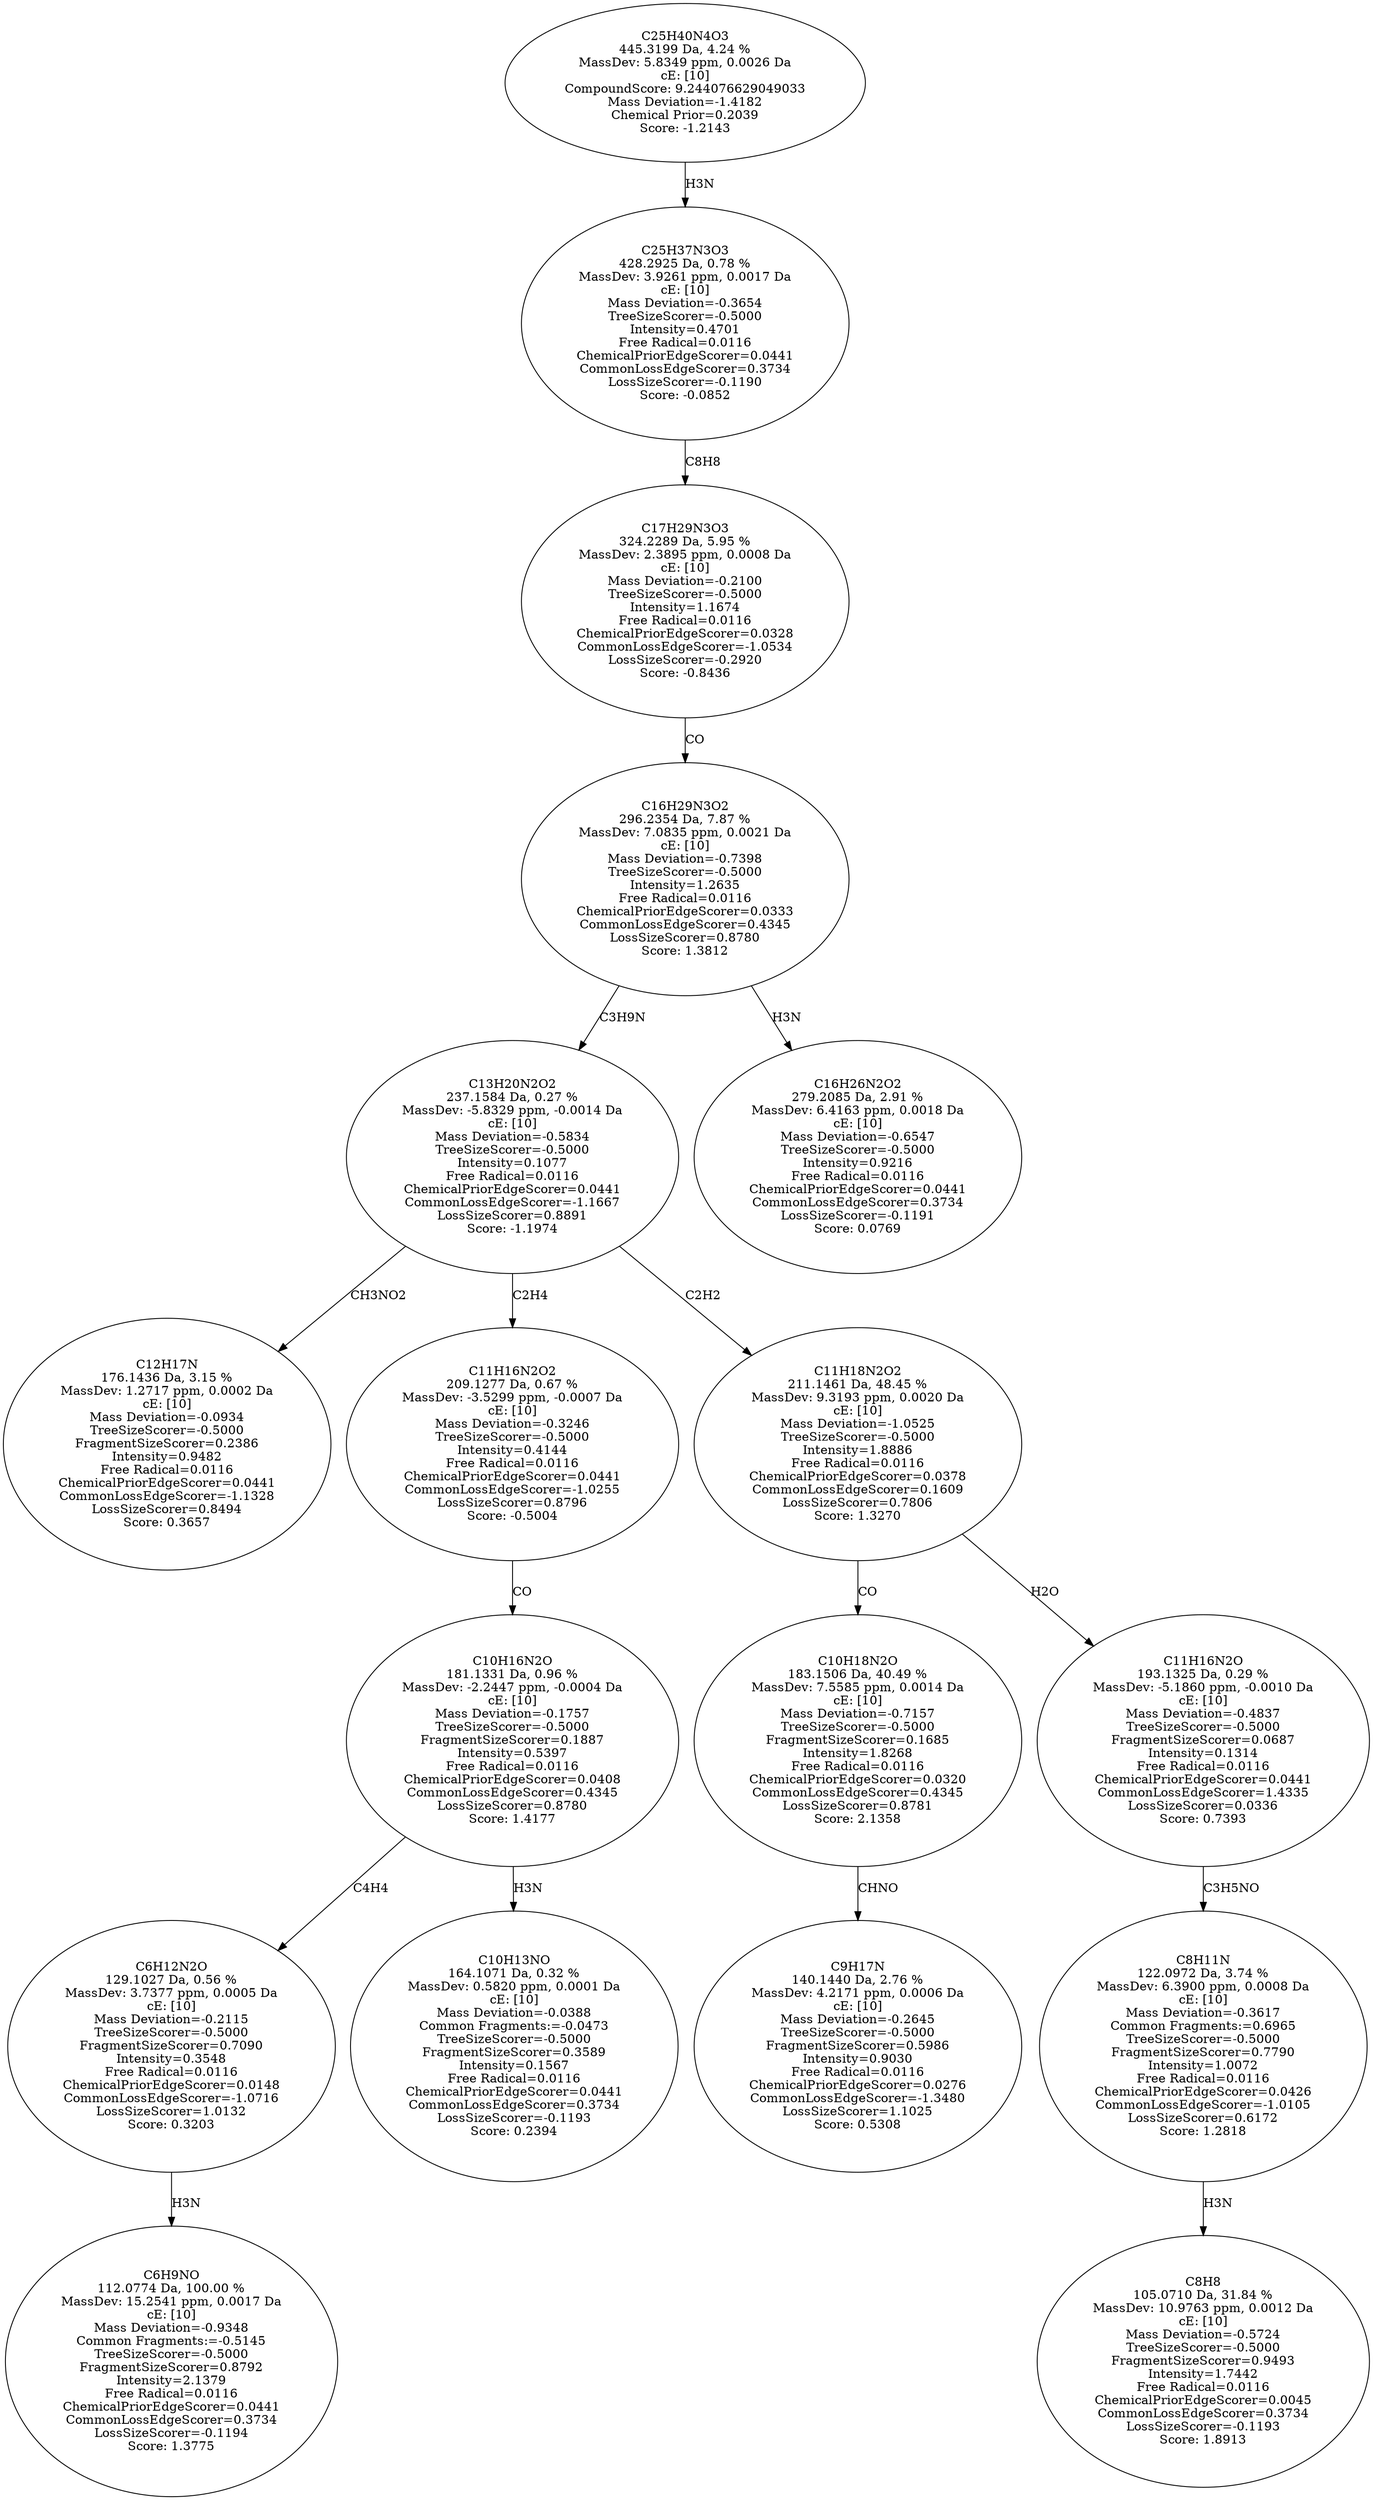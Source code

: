 strict digraph {
v1 [label="C12H17N\n176.1436 Da, 3.15 %\nMassDev: 1.2717 ppm, 0.0002 Da\ncE: [10]\nMass Deviation=-0.0934\nTreeSizeScorer=-0.5000\nFragmentSizeScorer=0.2386\nIntensity=0.9482\nFree Radical=0.0116\nChemicalPriorEdgeScorer=0.0441\nCommonLossEdgeScorer=-1.1328\nLossSizeScorer=0.8494\nScore: 0.3657"];
v2 [label="C6H9NO\n112.0774 Da, 100.00 %\nMassDev: 15.2541 ppm, 0.0017 Da\ncE: [10]\nMass Deviation=-0.9348\nCommon Fragments:=-0.5145\nTreeSizeScorer=-0.5000\nFragmentSizeScorer=0.8792\nIntensity=2.1379\nFree Radical=0.0116\nChemicalPriorEdgeScorer=0.0441\nCommonLossEdgeScorer=0.3734\nLossSizeScorer=-0.1194\nScore: 1.3775"];
v3 [label="C6H12N2O\n129.1027 Da, 0.56 %\nMassDev: 3.7377 ppm, 0.0005 Da\ncE: [10]\nMass Deviation=-0.2115\nTreeSizeScorer=-0.5000\nFragmentSizeScorer=0.7090\nIntensity=0.3548\nFree Radical=0.0116\nChemicalPriorEdgeScorer=0.0148\nCommonLossEdgeScorer=-1.0716\nLossSizeScorer=1.0132\nScore: 0.3203"];
v4 [label="C10H13NO\n164.1071 Da, 0.32 %\nMassDev: 0.5820 ppm, 0.0001 Da\ncE: [10]\nMass Deviation=-0.0388\nCommon Fragments:=-0.0473\nTreeSizeScorer=-0.5000\nFragmentSizeScorer=0.3589\nIntensity=0.1567\nFree Radical=0.0116\nChemicalPriorEdgeScorer=0.0441\nCommonLossEdgeScorer=0.3734\nLossSizeScorer=-0.1193\nScore: 0.2394"];
v5 [label="C10H16N2O\n181.1331 Da, 0.96 %\nMassDev: -2.2447 ppm, -0.0004 Da\ncE: [10]\nMass Deviation=-0.1757\nTreeSizeScorer=-0.5000\nFragmentSizeScorer=0.1887\nIntensity=0.5397\nFree Radical=0.0116\nChemicalPriorEdgeScorer=0.0408\nCommonLossEdgeScorer=0.4345\nLossSizeScorer=0.8780\nScore: 1.4177"];
v6 [label="C11H16N2O2\n209.1277 Da, 0.67 %\nMassDev: -3.5299 ppm, -0.0007 Da\ncE: [10]\nMass Deviation=-0.3246\nTreeSizeScorer=-0.5000\nIntensity=0.4144\nFree Radical=0.0116\nChemicalPriorEdgeScorer=0.0441\nCommonLossEdgeScorer=-1.0255\nLossSizeScorer=0.8796\nScore: -0.5004"];
v7 [label="C9H17N\n140.1440 Da, 2.76 %\nMassDev: 4.2171 ppm, 0.0006 Da\ncE: [10]\nMass Deviation=-0.2645\nTreeSizeScorer=-0.5000\nFragmentSizeScorer=0.5986\nIntensity=0.9030\nFree Radical=0.0116\nChemicalPriorEdgeScorer=0.0276\nCommonLossEdgeScorer=-1.3480\nLossSizeScorer=1.1025\nScore: 0.5308"];
v8 [label="C10H18N2O\n183.1506 Da, 40.49 %\nMassDev: 7.5585 ppm, 0.0014 Da\ncE: [10]\nMass Deviation=-0.7157\nTreeSizeScorer=-0.5000\nFragmentSizeScorer=0.1685\nIntensity=1.8268\nFree Radical=0.0116\nChemicalPriorEdgeScorer=0.0320\nCommonLossEdgeScorer=0.4345\nLossSizeScorer=0.8781\nScore: 2.1358"];
v9 [label="C8H8\n105.0710 Da, 31.84 %\nMassDev: 10.9763 ppm, 0.0012 Da\ncE: [10]\nMass Deviation=-0.5724\nTreeSizeScorer=-0.5000\nFragmentSizeScorer=0.9493\nIntensity=1.7442\nFree Radical=0.0116\nChemicalPriorEdgeScorer=0.0045\nCommonLossEdgeScorer=0.3734\nLossSizeScorer=-0.1193\nScore: 1.8913"];
v10 [label="C8H11N\n122.0972 Da, 3.74 %\nMassDev: 6.3900 ppm, 0.0008 Da\ncE: [10]\nMass Deviation=-0.3617\nCommon Fragments:=0.6965\nTreeSizeScorer=-0.5000\nFragmentSizeScorer=0.7790\nIntensity=1.0072\nFree Radical=0.0116\nChemicalPriorEdgeScorer=0.0426\nCommonLossEdgeScorer=-1.0105\nLossSizeScorer=0.6172\nScore: 1.2818"];
v11 [label="C11H16N2O\n193.1325 Da, 0.29 %\nMassDev: -5.1860 ppm, -0.0010 Da\ncE: [10]\nMass Deviation=-0.4837\nTreeSizeScorer=-0.5000\nFragmentSizeScorer=0.0687\nIntensity=0.1314\nFree Radical=0.0116\nChemicalPriorEdgeScorer=0.0441\nCommonLossEdgeScorer=1.4335\nLossSizeScorer=0.0336\nScore: 0.7393"];
v12 [label="C11H18N2O2\n211.1461 Da, 48.45 %\nMassDev: 9.3193 ppm, 0.0020 Da\ncE: [10]\nMass Deviation=-1.0525\nTreeSizeScorer=-0.5000\nIntensity=1.8886\nFree Radical=0.0116\nChemicalPriorEdgeScorer=0.0378\nCommonLossEdgeScorer=0.1609\nLossSizeScorer=0.7806\nScore: 1.3270"];
v13 [label="C13H20N2O2\n237.1584 Da, 0.27 %\nMassDev: -5.8329 ppm, -0.0014 Da\ncE: [10]\nMass Deviation=-0.5834\nTreeSizeScorer=-0.5000\nIntensity=0.1077\nFree Radical=0.0116\nChemicalPriorEdgeScorer=0.0441\nCommonLossEdgeScorer=-1.1667\nLossSizeScorer=0.8891\nScore: -1.1974"];
v14 [label="C16H26N2O2\n279.2085 Da, 2.91 %\nMassDev: 6.4163 ppm, 0.0018 Da\ncE: [10]\nMass Deviation=-0.6547\nTreeSizeScorer=-0.5000\nIntensity=0.9216\nFree Radical=0.0116\nChemicalPriorEdgeScorer=0.0441\nCommonLossEdgeScorer=0.3734\nLossSizeScorer=-0.1191\nScore: 0.0769"];
v15 [label="C16H29N3O2\n296.2354 Da, 7.87 %\nMassDev: 7.0835 ppm, 0.0021 Da\ncE: [10]\nMass Deviation=-0.7398\nTreeSizeScorer=-0.5000\nIntensity=1.2635\nFree Radical=0.0116\nChemicalPriorEdgeScorer=0.0333\nCommonLossEdgeScorer=0.4345\nLossSizeScorer=0.8780\nScore: 1.3812"];
v16 [label="C17H29N3O3\n324.2289 Da, 5.95 %\nMassDev: 2.3895 ppm, 0.0008 Da\ncE: [10]\nMass Deviation=-0.2100\nTreeSizeScorer=-0.5000\nIntensity=1.1674\nFree Radical=0.0116\nChemicalPriorEdgeScorer=0.0328\nCommonLossEdgeScorer=-1.0534\nLossSizeScorer=-0.2920\nScore: -0.8436"];
v17 [label="C25H37N3O3\n428.2925 Da, 0.78 %\nMassDev: 3.9261 ppm, 0.0017 Da\ncE: [10]\nMass Deviation=-0.3654\nTreeSizeScorer=-0.5000\nIntensity=0.4701\nFree Radical=0.0116\nChemicalPriorEdgeScorer=0.0441\nCommonLossEdgeScorer=0.3734\nLossSizeScorer=-0.1190\nScore: -0.0852"];
v18 [label="C25H40N4O3\n445.3199 Da, 4.24 %\nMassDev: 5.8349 ppm, 0.0026 Da\ncE: [10]\nCompoundScore: 9.244076629049033\nMass Deviation=-1.4182\nChemical Prior=0.2039\nScore: -1.2143"];
v13 -> v1 [label="CH3NO2"];
v3 -> v2 [label="H3N"];
v5 -> v3 [label="C4H4"];
v5 -> v4 [label="H3N"];
v6 -> v5 [label="CO"];
v13 -> v6 [label="C2H4"];
v8 -> v7 [label="CHNO"];
v12 -> v8 [label="CO"];
v10 -> v9 [label="H3N"];
v11 -> v10 [label="C3H5NO"];
v12 -> v11 [label="H2O"];
v13 -> v12 [label="C2H2"];
v15 -> v13 [label="C3H9N"];
v15 -> v14 [label="H3N"];
v16 -> v15 [label="CO"];
v17 -> v16 [label="C8H8"];
v18 -> v17 [label="H3N"];
}